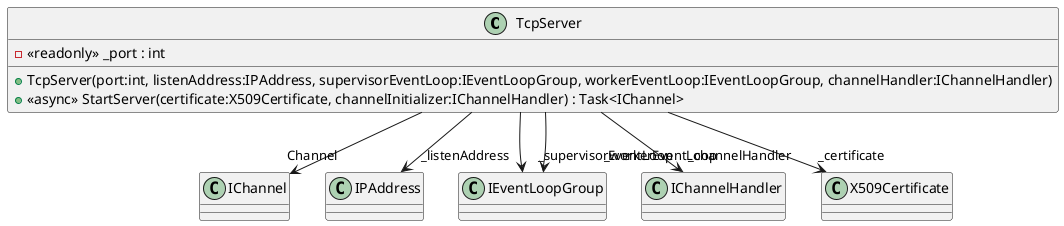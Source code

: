 @startuml
class TcpServer {
    - <<readonly>> _port : int
    + TcpServer(port:int, listenAddress:IPAddress, supervisorEventLoop:IEventLoopGroup, workerEventLoop:IEventLoopGroup, channelHandler:IChannelHandler)
    + <<async>> StartServer(certificate:X509Certificate, channelInitializer:IChannelHandler) : Task<IChannel>
}
TcpServer --> "Channel" IChannel
TcpServer --> "_listenAddress" IPAddress
TcpServer --> "_supervisorEventLoop" IEventLoopGroup
TcpServer --> "_workerEventLoop" IEventLoopGroup
TcpServer --> "_channelHandler" IChannelHandler
TcpServer --> "_certificate" X509Certificate
@enduml
